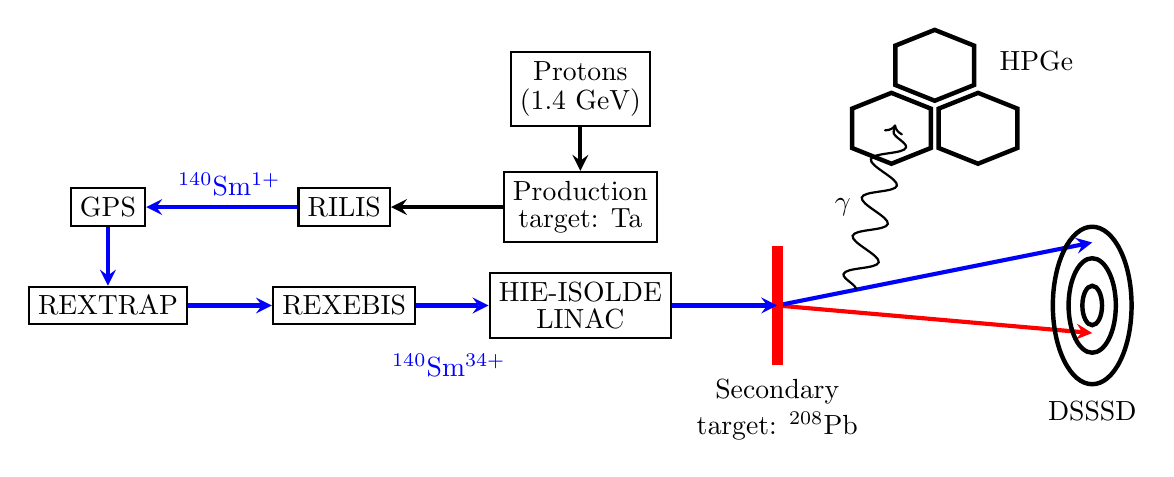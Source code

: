 \begin{tikzpicture}
    % Definitions
    \coordinate (origo)   at (0,0);
    \coordinate (Protons) at (-2.5,2.75);
    \coordinate (GPS)     at (-8.5,1.25);
    \coordinate (RILIS)   at (-5.5,1.25);
    \coordinate (PTarget) at (-2.5,1.25);
    \coordinate (REXTRAP) at (-8.5,0);
    \coordinate (REXEBIS) at (-5.5,0);
    \coordinate (HILinac) at (-2.5,0);
    % Target and lines from target
    \draw[->,red,>=stealth,line width=1.5pt]  (origo) -- (4,-0.35);
    \draw[->,blue,>=stealth,line width=1.5pt] (origo) -- (4,0.8);
    \draw[red,line width=4pt] (0,0.75) -- (0,-0.75) node[black, below] {\shortstack{Secondary \\ target: $^{208}$Pb}};
    % Nodes
    \node(P)   at (Protons) [draw,thick] {\shortstack{Protons \\ (1.4 GeV)}};
    \node(G)   at (GPS)     [draw,thick] {GPS};
    \node(R)   at (RILIS)   [draw,thick] {RILIS};
    \node(PT)  at (PTarget) [draw,thick] {\shortstack{Production \\ target: Ta}};
    \node(RXT) at (REXTRAP) [draw,thick] {REXTRAP};
    \node(RXE) at (REXEBIS) [draw,thick] {REXEBIS};
    \node(LIN) at (HILinac) [draw,thick] {\shortstack{HIE-ISOLDE \\ LINAC}};
    % Arrows
    \draw[->,>=stealth,line width=1.5pt]      (P)   -- (PT);
    \draw[->,>=stealth,line width=1.5pt]      (PT)  -- (R);
    \draw[->,blue,>=stealth,line width=1.5pt] (R)   -- (G)   node[anchor=south, pos=0.45] {$^{140}$Sm$^{1+}$};
    \draw[->,blue,>=stealth,line width=1.5pt] (G)   -- (RXT);
    \draw[->,blue,>=stealth,line width=1.5pt] (RXT) -- (RXE);
    \draw[->,blue,>=stealth,line width=1.5pt] (RXE) -- (LIN) node[anchor=north, pos=0.45, outer sep=5mm] {$^{140}$Sm$^{34+}$};
    \draw[->,blue,>=stealth,line width=1.5pt] (LIN) -- (origo);
    % CD 
    \draw[ultra thick] (4,0) ellipse [x radius=0.25cm,y radius=0.125cm, rotate=90];
    \draw[ultra thick] (4,0) ellipse [x radius=0.6cm,y radius=0.3cm, rotate=90];
    \draw[ultra thick] (4,0) ellipse [x radius=1cm,y radius=0.5cm, rotate=90] node[anchor=north, outer sep=11mm] {DSSSD};
    % HPGe
    %\draw (2,2.5) circle (1cm);
    \draw[ultra thick]  (0.95,2) -- ++(0.5,-0.2) -- ++(0.5,0.2) -- ++(0,0.5) -- ++(-0.5,0.2) -- ++(-0.5,-0.2) -- cycle;
    \draw[ultra thick] (1.5,2.8) -- ++(0.5,-0.2) -- ++(0.5,0.2) -- ++(0,0.5) -- ++(-0.5,0.2) -- ++(-0.5,-0.2) -- cycle;
    \draw[ultra thick]  (2.05,2) -- ++(0.5,-0.2) -- ++(0.5,0.2) -- ++(0,0.5) -- ++(-0.5,0.2) -- ++(-0.5,-0.2) -- cycle;
    \node[anchor=west] at (2.7,3.1) {HPGe};
    % Gamma
    \draw[->, decoration={snake,segment length=5mm,amplitude=2mm},decorate,thick] (1,0.2) -- (1.5,2.3) node[left, pos=0.5, outer sep=2mm] {$\gamma$};
\end{tikzpicture}